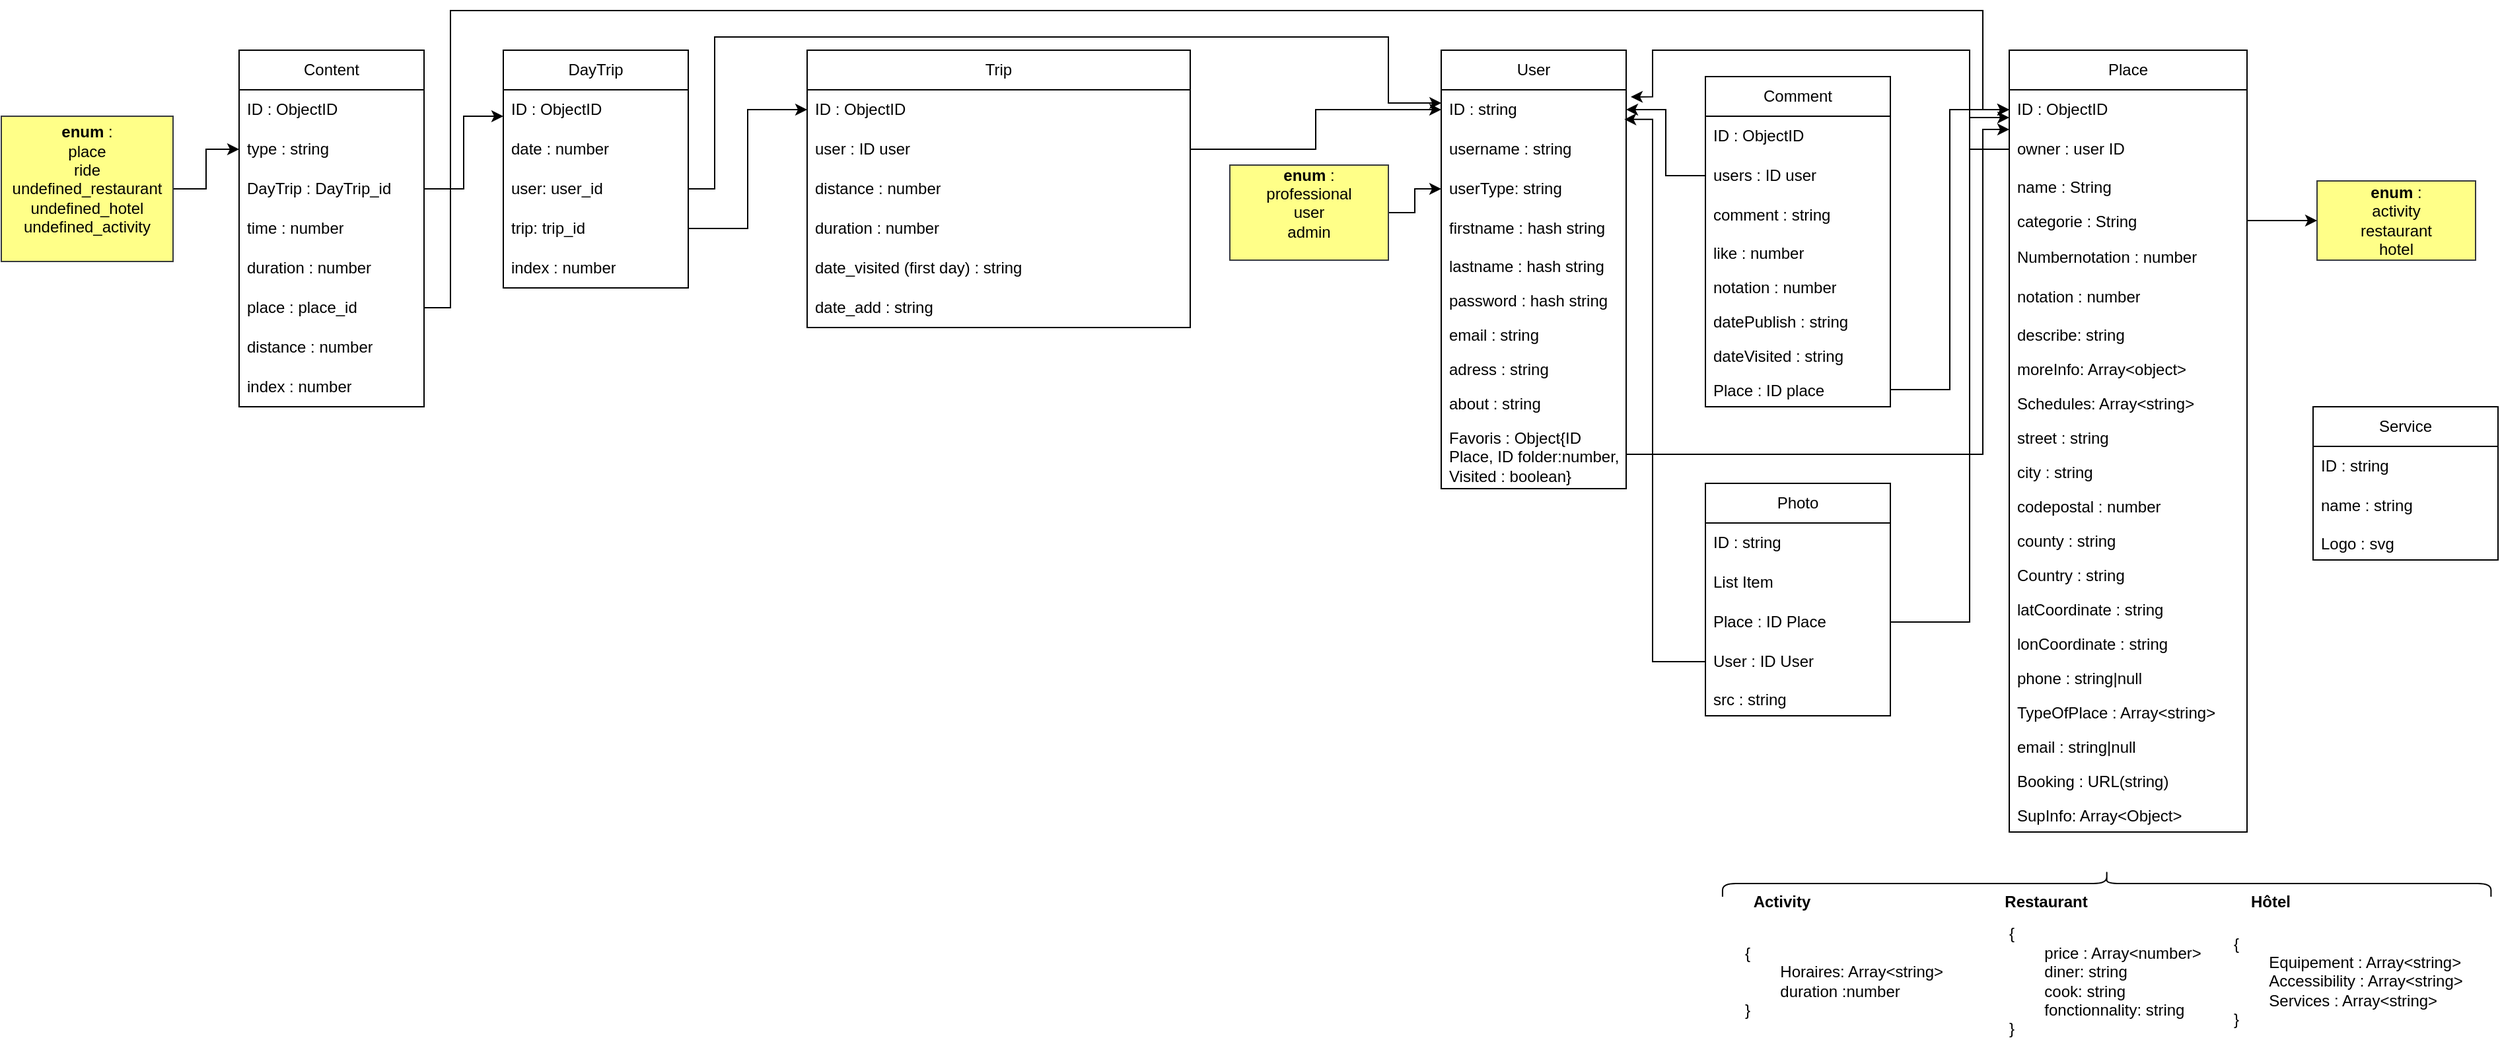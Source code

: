 <mxfile version="24.6.4" type="device">
  <diagram name="Page-1" id="azjqvyK8LLOSUk3nw5zU">
    <mxGraphModel dx="3703" dy="2363" grid="1" gridSize="10" guides="1" tooltips="1" connect="1" arrows="1" fold="1" page="1" pageScale="1" pageWidth="827" pageHeight="1169" math="0" shadow="0">
      <root>
        <mxCell id="0" />
        <mxCell id="1" parent="0" />
        <mxCell id="gLgQugJnE0icH2_p7Kl2-1" value="User" style="swimlane;fontStyle=0;childLayout=stackLayout;horizontal=1;startSize=30;horizontalStack=0;resizeParent=1;resizeParentMax=0;resizeLast=0;collapsible=1;marginBottom=0;whiteSpace=wrap;html=1;movable=1;resizable=1;rotatable=1;deletable=1;editable=1;locked=0;connectable=1;" parent="1" vertex="1">
          <mxGeometry x="10" y="10" width="140" height="332" as="geometry" />
        </mxCell>
        <mxCell id="gLgQugJnE0icH2_p7Kl2-2" value="ID : string" style="text;strokeColor=none;fillColor=none;align=left;verticalAlign=middle;spacingLeft=4;spacingRight=4;overflow=hidden;points=[[0,0.5],[1,0.5]];portConstraint=eastwest;rotatable=0;whiteSpace=wrap;html=1;" parent="gLgQugJnE0icH2_p7Kl2-1" vertex="1">
          <mxGeometry y="30" width="140" height="30" as="geometry" />
        </mxCell>
        <mxCell id="gLgQugJnE0icH2_p7Kl2-3" value="username : string" style="text;strokeColor=none;fillColor=none;align=left;verticalAlign=middle;spacingLeft=4;spacingRight=4;overflow=hidden;points=[[0,0.5],[1,0.5]];portConstraint=eastwest;rotatable=0;whiteSpace=wrap;html=1;" parent="gLgQugJnE0icH2_p7Kl2-1" vertex="1">
          <mxGeometry y="60" width="140" height="30" as="geometry" />
        </mxCell>
        <mxCell id="4FOrvcWQ67L508ASZ2I5-2" value="userType: string" style="text;strokeColor=none;fillColor=none;align=left;verticalAlign=middle;spacingLeft=4;spacingRight=4;overflow=hidden;points=[[0,0.5],[1,0.5]];portConstraint=eastwest;rotatable=0;whiteSpace=wrap;html=1;" parent="gLgQugJnE0icH2_p7Kl2-1" vertex="1">
          <mxGeometry y="90" width="140" height="30" as="geometry" />
        </mxCell>
        <mxCell id="gLgQugJnE0icH2_p7Kl2-4" value="firstname : hash string" style="text;strokeColor=none;fillColor=none;align=left;verticalAlign=middle;spacingLeft=4;spacingRight=4;overflow=hidden;points=[[0,0.5],[1,0.5]];portConstraint=eastwest;rotatable=0;whiteSpace=wrap;html=1;" parent="gLgQugJnE0icH2_p7Kl2-1" vertex="1">
          <mxGeometry y="120" width="140" height="30" as="geometry" />
        </mxCell>
        <mxCell id="gLgQugJnE0icH2_p7Kl2-10" value="lastname : hash string" style="text;strokeColor=none;fillColor=none;align=left;verticalAlign=top;spacingLeft=4;spacingRight=4;overflow=hidden;rotatable=0;points=[[0,0.5],[1,0.5]];portConstraint=eastwest;whiteSpace=wrap;html=1;" parent="gLgQugJnE0icH2_p7Kl2-1" vertex="1">
          <mxGeometry y="150" width="140" height="26" as="geometry" />
        </mxCell>
        <mxCell id="gLgQugJnE0icH2_p7Kl2-11" value="password : hash string" style="text;strokeColor=none;fillColor=none;align=left;verticalAlign=top;spacingLeft=4;spacingRight=4;overflow=hidden;rotatable=0;points=[[0,0.5],[1,0.5]];portConstraint=eastwest;whiteSpace=wrap;html=1;" parent="gLgQugJnE0icH2_p7Kl2-1" vertex="1">
          <mxGeometry y="176" width="140" height="26" as="geometry" />
        </mxCell>
        <mxCell id="gLgQugJnE0icH2_p7Kl2-12" value="email : string" style="text;strokeColor=none;fillColor=none;align=left;verticalAlign=top;spacingLeft=4;spacingRight=4;overflow=hidden;rotatable=0;points=[[0,0.5],[1,0.5]];portConstraint=eastwest;whiteSpace=wrap;html=1;" parent="gLgQugJnE0icH2_p7Kl2-1" vertex="1">
          <mxGeometry y="202" width="140" height="26" as="geometry" />
        </mxCell>
        <mxCell id="gLgQugJnE0icH2_p7Kl2-13" value="adress : string" style="text;strokeColor=none;fillColor=none;align=left;verticalAlign=top;spacingLeft=4;spacingRight=4;overflow=hidden;rotatable=0;points=[[0,0.5],[1,0.5]];portConstraint=eastwest;whiteSpace=wrap;html=1;" parent="gLgQugJnE0icH2_p7Kl2-1" vertex="1">
          <mxGeometry y="228" width="140" height="26" as="geometry" />
        </mxCell>
        <mxCell id="gLgQugJnE0icH2_p7Kl2-14" value="about : string" style="text;strokeColor=none;fillColor=none;align=left;verticalAlign=top;spacingLeft=4;spacingRight=4;overflow=hidden;rotatable=0;points=[[0,0.5],[1,0.5]];portConstraint=eastwest;whiteSpace=wrap;html=1;" parent="gLgQugJnE0icH2_p7Kl2-1" vertex="1">
          <mxGeometry y="254" width="140" height="26" as="geometry" />
        </mxCell>
        <mxCell id="gLgQugJnE0icH2_p7Kl2-80" value="Favoris : Object{ID Place, ID folder:number, Visited : boolean}" style="text;strokeColor=none;fillColor=none;align=left;verticalAlign=top;spacingLeft=4;spacingRight=4;overflow=hidden;rotatable=0;points=[[0,0.5],[1,0.5]];portConstraint=eastwest;whiteSpace=wrap;html=1;" parent="gLgQugJnE0icH2_p7Kl2-1" vertex="1">
          <mxGeometry y="280" width="140" height="52" as="geometry" />
        </mxCell>
        <mxCell id="gLgQugJnE0icH2_p7Kl2-30" style="edgeStyle=orthogonalEdgeStyle;rounded=0;orthogonalLoop=1;jettySize=auto;html=1;" parent="1" source="gLgQugJnE0icH2_p7Kl2-20" target="gLgQugJnE0icH2_p7Kl2-2" edge="1">
          <mxGeometry relative="1" as="geometry" />
        </mxCell>
        <mxCell id="gLgQugJnE0icH2_p7Kl2-32" value="Place" style="swimlane;fontStyle=0;childLayout=stackLayout;horizontal=1;startSize=30;horizontalStack=0;resizeParent=1;resizeParentMax=0;resizeLast=0;collapsible=1;marginBottom=0;whiteSpace=wrap;html=1;movable=1;resizable=1;rotatable=1;deletable=1;editable=1;locked=0;connectable=1;" parent="1" vertex="1">
          <mxGeometry x="440" y="10" width="180" height="592" as="geometry" />
        </mxCell>
        <mxCell id="gLgQugJnE0icH2_p7Kl2-33" value="ID : ObjectID" style="text;strokeColor=none;fillColor=none;align=left;verticalAlign=middle;spacingLeft=4;spacingRight=4;overflow=hidden;points=[[0,0.5],[1,0.5]];portConstraint=eastwest;rotatable=0;whiteSpace=wrap;html=1;" parent="gLgQugJnE0icH2_p7Kl2-32" vertex="1">
          <mxGeometry y="30" width="180" height="30" as="geometry" />
        </mxCell>
        <mxCell id="dwiPANAmoAHTWbCAyr36-1" value="owner : user ID" style="text;strokeColor=none;fillColor=none;align=left;verticalAlign=middle;spacingLeft=4;spacingRight=4;overflow=hidden;points=[[0,0.5],[1,0.5]];portConstraint=eastwest;rotatable=0;whiteSpace=wrap;html=1;" parent="gLgQugJnE0icH2_p7Kl2-32" vertex="1">
          <mxGeometry y="60" width="180" height="30" as="geometry" />
        </mxCell>
        <mxCell id="gLgQugJnE0icH2_p7Kl2-72" value="name : String" style="text;strokeColor=none;fillColor=none;align=left;verticalAlign=top;spacingLeft=4;spacingRight=4;overflow=hidden;rotatable=0;points=[[0,0.5],[1,0.5]];portConstraint=eastwest;whiteSpace=wrap;html=1;" parent="gLgQugJnE0icH2_p7Kl2-32" vertex="1">
          <mxGeometry y="90" width="180" height="26" as="geometry" />
        </mxCell>
        <mxCell id="gLgQugJnE0icH2_p7Kl2-61" value="categorie : String" style="text;strokeColor=none;fillColor=none;align=left;verticalAlign=top;spacingLeft=4;spacingRight=4;overflow=hidden;rotatable=0;points=[[0,0.5],[1,0.5]];portConstraint=eastwest;whiteSpace=wrap;html=1;" parent="gLgQugJnE0icH2_p7Kl2-32" vertex="1">
          <mxGeometry y="116" width="180" height="26" as="geometry" />
        </mxCell>
        <mxCell id="gLgQugJnE0icH2_p7Kl2-34" value="Numbernotation : number" style="text;strokeColor=none;fillColor=none;align=left;verticalAlign=middle;spacingLeft=4;spacingRight=4;overflow=hidden;points=[[0,0.5],[1,0.5]];portConstraint=eastwest;rotatable=0;whiteSpace=wrap;html=1;" parent="gLgQugJnE0icH2_p7Kl2-32" vertex="1">
          <mxGeometry y="142" width="180" height="30" as="geometry" />
        </mxCell>
        <mxCell id="gLgQugJnE0icH2_p7Kl2-35" value="notation : number" style="text;strokeColor=none;fillColor=none;align=left;verticalAlign=middle;spacingLeft=4;spacingRight=4;overflow=hidden;points=[[0,0.5],[1,0.5]];portConstraint=eastwest;rotatable=0;whiteSpace=wrap;html=1;" parent="gLgQugJnE0icH2_p7Kl2-32" vertex="1">
          <mxGeometry y="172" width="180" height="30" as="geometry" />
        </mxCell>
        <mxCell id="gLgQugJnE0icH2_p7Kl2-36" value="describe: string" style="text;strokeColor=none;fillColor=none;align=left;verticalAlign=top;spacingLeft=4;spacingRight=4;overflow=hidden;rotatable=0;points=[[0,0.5],[1,0.5]];portConstraint=eastwest;whiteSpace=wrap;html=1;" parent="gLgQugJnE0icH2_p7Kl2-32" vertex="1">
          <mxGeometry y="202" width="180" height="26" as="geometry" />
        </mxCell>
        <mxCell id="gLgQugJnE0icH2_p7Kl2-60" value="moreInfo: Array&amp;lt;object&amp;gt;" style="text;strokeColor=none;fillColor=none;align=left;verticalAlign=top;spacingLeft=4;spacingRight=4;overflow=hidden;rotatable=0;points=[[0,0.5],[1,0.5]];portConstraint=eastwest;whiteSpace=wrap;html=1;" parent="gLgQugJnE0icH2_p7Kl2-32" vertex="1">
          <mxGeometry y="228" width="180" height="26" as="geometry" />
        </mxCell>
        <mxCell id="gLgQugJnE0icH2_p7Kl2-37" value="Schedules: Array&amp;lt;string&amp;gt;" style="text;strokeColor=none;fillColor=none;align=left;verticalAlign=top;spacingLeft=4;spacingRight=4;overflow=hidden;rotatable=0;points=[[0,0.5],[1,0.5]];portConstraint=eastwest;whiteSpace=wrap;html=1;" parent="gLgQugJnE0icH2_p7Kl2-32" vertex="1">
          <mxGeometry y="254" width="180" height="26" as="geometry" />
        </mxCell>
        <mxCell id="gLgQugJnE0icH2_p7Kl2-57" value="street : string" style="text;strokeColor=none;fillColor=none;align=left;verticalAlign=top;spacingLeft=4;spacingRight=4;overflow=hidden;rotatable=0;points=[[0,0.5],[1,0.5]];portConstraint=eastwest;whiteSpace=wrap;html=1;" parent="gLgQugJnE0icH2_p7Kl2-32" vertex="1">
          <mxGeometry y="280" width="180" height="26" as="geometry" />
        </mxCell>
        <mxCell id="gLgQugJnE0icH2_p7Kl2-58" value="city : string" style="text;strokeColor=none;fillColor=none;align=left;verticalAlign=top;spacingLeft=4;spacingRight=4;overflow=hidden;rotatable=0;points=[[0,0.5],[1,0.5]];portConstraint=eastwest;whiteSpace=wrap;html=1;" parent="gLgQugJnE0icH2_p7Kl2-32" vertex="1">
          <mxGeometry y="306" width="180" height="26" as="geometry" />
        </mxCell>
        <mxCell id="gLgQugJnE0icH2_p7Kl2-59" value="codepostal : number" style="text;strokeColor=none;fillColor=none;align=left;verticalAlign=top;spacingLeft=4;spacingRight=4;overflow=hidden;rotatable=0;points=[[0,0.5],[1,0.5]];portConstraint=eastwest;whiteSpace=wrap;html=1;" parent="gLgQugJnE0icH2_p7Kl2-32" vertex="1">
          <mxGeometry y="332" width="180" height="26" as="geometry" />
        </mxCell>
        <mxCell id="gLgQugJnE0icH2_p7Kl2-62" value="county : string" style="text;strokeColor=none;fillColor=none;align=left;verticalAlign=top;spacingLeft=4;spacingRight=4;overflow=hidden;rotatable=0;points=[[0,0.5],[1,0.5]];portConstraint=eastwest;whiteSpace=wrap;html=1;" parent="gLgQugJnE0icH2_p7Kl2-32" vertex="1">
          <mxGeometry y="358" width="180" height="26" as="geometry" />
        </mxCell>
        <mxCell id="gLgQugJnE0icH2_p7Kl2-63" value="Country : string" style="text;strokeColor=none;fillColor=none;align=left;verticalAlign=top;spacingLeft=4;spacingRight=4;overflow=hidden;rotatable=0;points=[[0,0.5],[1,0.5]];portConstraint=eastwest;whiteSpace=wrap;html=1;" parent="gLgQugJnE0icH2_p7Kl2-32" vertex="1">
          <mxGeometry y="384" width="180" height="26" as="geometry" />
        </mxCell>
        <mxCell id="gLgQugJnE0icH2_p7Kl2-64" value="latCoordinate : string" style="text;strokeColor=none;fillColor=none;align=left;verticalAlign=top;spacingLeft=4;spacingRight=4;overflow=hidden;rotatable=0;points=[[0,0.5],[1,0.5]];portConstraint=eastwest;whiteSpace=wrap;html=1;" parent="gLgQugJnE0icH2_p7Kl2-32" vertex="1">
          <mxGeometry y="410" width="180" height="26" as="geometry" />
        </mxCell>
        <mxCell id="gLgQugJnE0icH2_p7Kl2-65" value="lonCoordinate : string" style="text;strokeColor=none;fillColor=none;align=left;verticalAlign=top;spacingLeft=4;spacingRight=4;overflow=hidden;rotatable=0;points=[[0,0.5],[1,0.5]];portConstraint=eastwest;whiteSpace=wrap;html=1;" parent="gLgQugJnE0icH2_p7Kl2-32" vertex="1">
          <mxGeometry y="436" width="180" height="26" as="geometry" />
        </mxCell>
        <mxCell id="gLgQugJnE0icH2_p7Kl2-73" value="phone : string|null" style="text;strokeColor=none;fillColor=none;align=left;verticalAlign=top;spacingLeft=4;spacingRight=4;overflow=hidden;rotatable=0;points=[[0,0.5],[1,0.5]];portConstraint=eastwest;whiteSpace=wrap;html=1;" parent="gLgQugJnE0icH2_p7Kl2-32" vertex="1">
          <mxGeometry y="462" width="180" height="26" as="geometry" />
        </mxCell>
        <mxCell id="gLgQugJnE0icH2_p7Kl2-85" value="TypeOfPlace : Array&amp;lt;string&amp;gt;" style="text;strokeColor=none;fillColor=none;align=left;verticalAlign=top;spacingLeft=4;spacingRight=4;overflow=hidden;rotatable=0;points=[[0,0.5],[1,0.5]];portConstraint=eastwest;whiteSpace=wrap;html=1;" parent="gLgQugJnE0icH2_p7Kl2-32" vertex="1">
          <mxGeometry y="488" width="180" height="26" as="geometry" />
        </mxCell>
        <mxCell id="gLgQugJnE0icH2_p7Kl2-75" value="email : string|null" style="text;strokeColor=none;fillColor=none;align=left;verticalAlign=top;spacingLeft=4;spacingRight=4;overflow=hidden;rotatable=0;points=[[0,0.5],[1,0.5]];portConstraint=eastwest;whiteSpace=wrap;html=1;" parent="gLgQugJnE0icH2_p7Kl2-32" vertex="1">
          <mxGeometry y="514" width="180" height="26" as="geometry" />
        </mxCell>
        <mxCell id="gLgQugJnE0icH2_p7Kl2-87" value="Booking : URL(string)" style="text;strokeColor=none;fillColor=none;align=left;verticalAlign=top;spacingLeft=4;spacingRight=4;overflow=hidden;rotatable=0;points=[[0,0.5],[1,0.5]];portConstraint=eastwest;whiteSpace=wrap;html=1;" parent="gLgQugJnE0icH2_p7Kl2-32" vertex="1">
          <mxGeometry y="540" width="180" height="26" as="geometry" />
        </mxCell>
        <mxCell id="gLgQugJnE0icH2_p7Kl2-88" value="SupInfo: Array&amp;lt;Object&amp;gt;" style="text;strokeColor=none;fillColor=none;align=left;verticalAlign=top;spacingLeft=4;spacingRight=4;overflow=hidden;rotatable=0;points=[[0,0.5],[1,0.5]];portConstraint=eastwest;whiteSpace=wrap;html=1;" parent="gLgQugJnE0icH2_p7Kl2-32" vertex="1">
          <mxGeometry y="566" width="180" height="26" as="geometry" />
        </mxCell>
        <mxCell id="gLgQugJnE0icH2_p7Kl2-42" value="Photo" style="swimlane;fontStyle=0;childLayout=stackLayout;horizontal=1;startSize=30;horizontalStack=0;resizeParent=1;resizeParentMax=0;resizeLast=0;collapsible=1;marginBottom=0;whiteSpace=wrap;html=1;movable=1;resizable=1;rotatable=1;deletable=1;editable=1;locked=0;connectable=1;" parent="1" vertex="1">
          <mxGeometry x="210" y="338" width="140" height="176" as="geometry" />
        </mxCell>
        <mxCell id="gLgQugJnE0icH2_p7Kl2-43" value="ID : string" style="text;strokeColor=none;fillColor=none;align=left;verticalAlign=middle;spacingLeft=4;spacingRight=4;overflow=hidden;points=[[0,0.5],[1,0.5]];portConstraint=eastwest;rotatable=0;whiteSpace=wrap;html=1;" parent="gLgQugJnE0icH2_p7Kl2-42" vertex="1">
          <mxGeometry y="30" width="140" height="30" as="geometry" />
        </mxCell>
        <mxCell id="2NUHbjCnlBnLdzkoU7pd-1" value="List Item" style="text;strokeColor=none;fillColor=none;align=left;verticalAlign=middle;spacingLeft=4;spacingRight=4;overflow=hidden;points=[[0,0.5],[1,0.5]];portConstraint=eastwest;rotatable=0;whiteSpace=wrap;html=1;" parent="gLgQugJnE0icH2_p7Kl2-42" vertex="1">
          <mxGeometry y="60" width="140" height="30" as="geometry" />
        </mxCell>
        <mxCell id="gLgQugJnE0icH2_p7Kl2-44" value="Place : ID Place" style="text;strokeColor=none;fillColor=none;align=left;verticalAlign=middle;spacingLeft=4;spacingRight=4;overflow=hidden;points=[[0,0.5],[1,0.5]];portConstraint=eastwest;rotatable=0;whiteSpace=wrap;html=1;" parent="gLgQugJnE0icH2_p7Kl2-42" vertex="1">
          <mxGeometry y="90" width="140" height="30" as="geometry" />
        </mxCell>
        <mxCell id="gLgQugJnE0icH2_p7Kl2-45" value="User : ID User" style="text;strokeColor=none;fillColor=none;align=left;verticalAlign=middle;spacingLeft=4;spacingRight=4;overflow=hidden;points=[[0,0.5],[1,0.5]];portConstraint=eastwest;rotatable=0;whiteSpace=wrap;html=1;" parent="gLgQugJnE0icH2_p7Kl2-42" vertex="1">
          <mxGeometry y="120" width="140" height="30" as="geometry" />
        </mxCell>
        <mxCell id="gLgQugJnE0icH2_p7Kl2-46" value="src : string" style="text;strokeColor=none;fillColor=none;align=left;verticalAlign=top;spacingLeft=4;spacingRight=4;overflow=hidden;rotatable=0;points=[[0,0.5],[1,0.5]];portConstraint=eastwest;whiteSpace=wrap;html=1;" parent="gLgQugJnE0icH2_p7Kl2-42" vertex="1">
          <mxGeometry y="150" width="140" height="26" as="geometry" />
        </mxCell>
        <mxCell id="gLgQugJnE0icH2_p7Kl2-89" value="Service" style="swimlane;fontStyle=0;childLayout=stackLayout;horizontal=1;startSize=30;horizontalStack=0;resizeParent=1;resizeParentMax=0;resizeLast=0;collapsible=1;marginBottom=0;whiteSpace=wrap;html=1;movable=1;resizable=1;rotatable=1;deletable=1;editable=1;locked=0;connectable=1;" parent="1" vertex="1">
          <mxGeometry x="670" y="280" width="140" height="116" as="geometry" />
        </mxCell>
        <mxCell id="gLgQugJnE0icH2_p7Kl2-90" value="ID : string" style="text;strokeColor=none;fillColor=none;align=left;verticalAlign=middle;spacingLeft=4;spacingRight=4;overflow=hidden;points=[[0,0.5],[1,0.5]];portConstraint=eastwest;rotatable=0;whiteSpace=wrap;html=1;" parent="gLgQugJnE0icH2_p7Kl2-89" vertex="1">
          <mxGeometry y="30" width="140" height="30" as="geometry" />
        </mxCell>
        <mxCell id="gLgQugJnE0icH2_p7Kl2-91" value="name : string" style="text;strokeColor=none;fillColor=none;align=left;verticalAlign=middle;spacingLeft=4;spacingRight=4;overflow=hidden;points=[[0,0.5],[1,0.5]];portConstraint=eastwest;rotatable=0;whiteSpace=wrap;html=1;" parent="gLgQugJnE0icH2_p7Kl2-89" vertex="1">
          <mxGeometry y="60" width="140" height="30" as="geometry" />
        </mxCell>
        <mxCell id="gLgQugJnE0icH2_p7Kl2-92" value="Logo : svg" style="text;strokeColor=none;fillColor=none;align=left;verticalAlign=top;spacingLeft=4;spacingRight=4;overflow=hidden;rotatable=0;points=[[0,0.5],[1,0.5]];portConstraint=eastwest;whiteSpace=wrap;html=1;" parent="gLgQugJnE0icH2_p7Kl2-89" vertex="1">
          <mxGeometry y="90" width="140" height="26" as="geometry" />
        </mxCell>
        <mxCell id="_z6DNUqXvnj6gCAz3mE7-1" value="Trip" style="swimlane;fontStyle=0;childLayout=stackLayout;horizontal=1;startSize=30;horizontalStack=0;resizeParent=1;resizeParentMax=0;resizeLast=0;collapsible=1;marginBottom=0;whiteSpace=wrap;html=1;movable=1;resizable=1;rotatable=1;deletable=1;editable=1;locked=0;connectable=1;" parent="1" vertex="1">
          <mxGeometry x="-470" y="10" width="290" height="210" as="geometry" />
        </mxCell>
        <mxCell id="_z6DNUqXvnj6gCAz3mE7-2" value="ID : ObjectID" style="text;strokeColor=none;fillColor=none;align=left;verticalAlign=middle;spacingLeft=4;spacingRight=4;overflow=hidden;points=[[0,0.5],[1,0.5]];portConstraint=eastwest;rotatable=0;whiteSpace=wrap;html=1;" parent="_z6DNUqXvnj6gCAz3mE7-1" vertex="1">
          <mxGeometry y="30" width="290" height="30" as="geometry" />
        </mxCell>
        <mxCell id="_z6DNUqXvnj6gCAz3mE7-3" value="user : ID user" style="text;strokeColor=none;fillColor=none;align=left;verticalAlign=middle;spacingLeft=4;spacingRight=4;overflow=hidden;points=[[0,0.5],[1,0.5]];portConstraint=eastwest;rotatable=0;whiteSpace=wrap;html=1;" parent="_z6DNUqXvnj6gCAz3mE7-1" vertex="1">
          <mxGeometry y="60" width="290" height="30" as="geometry" />
        </mxCell>
        <mxCell id="_z6DNUqXvnj6gCAz3mE7-4" value="distance : number" style="text;strokeColor=none;fillColor=none;align=left;verticalAlign=middle;spacingLeft=4;spacingRight=4;overflow=hidden;points=[[0,0.5],[1,0.5]];portConstraint=eastwest;rotatable=0;whiteSpace=wrap;html=1;" parent="_z6DNUqXvnj6gCAz3mE7-1" vertex="1">
          <mxGeometry y="90" width="290" height="30" as="geometry" />
        </mxCell>
        <mxCell id="d-V_azp6iLNb5Pd6ZN76-1" value="duration : number" style="text;strokeColor=none;fillColor=none;align=left;verticalAlign=middle;spacingLeft=4;spacingRight=4;overflow=hidden;points=[[0,0.5],[1,0.5]];portConstraint=eastwest;rotatable=0;whiteSpace=wrap;html=1;" parent="_z6DNUqXvnj6gCAz3mE7-1" vertex="1">
          <mxGeometry y="120" width="290" height="30" as="geometry" />
        </mxCell>
        <mxCell id="_z6DNUqXvnj6gCAz3mE7-21" value="date_visited (first day) : string" style="text;strokeColor=none;fillColor=none;align=left;verticalAlign=middle;spacingLeft=4;spacingRight=4;overflow=hidden;points=[[0,0.5],[1,0.5]];portConstraint=eastwest;rotatable=0;whiteSpace=wrap;html=1;" parent="_z6DNUqXvnj6gCAz3mE7-1" vertex="1">
          <mxGeometry y="150" width="290" height="30" as="geometry" />
        </mxCell>
        <mxCell id="_z6DNUqXvnj6gCAz3mE7-20" value="date_add : string" style="text;strokeColor=none;fillColor=none;align=left;verticalAlign=middle;spacingLeft=4;spacingRight=4;overflow=hidden;points=[[0,0.5],[1,0.5]];portConstraint=eastwest;rotatable=0;whiteSpace=wrap;html=1;" parent="_z6DNUqXvnj6gCAz3mE7-1" vertex="1">
          <mxGeometry y="180" width="290" height="30" as="geometry" />
        </mxCell>
        <mxCell id="_z6DNUqXvnj6gCAz3mE7-10" value="DayTrip" style="swimlane;fontStyle=0;childLayout=stackLayout;horizontal=1;startSize=30;horizontalStack=0;resizeParent=1;resizeParentMax=0;resizeLast=0;collapsible=1;marginBottom=0;whiteSpace=wrap;html=1;movable=1;resizable=1;rotatable=1;deletable=1;editable=1;locked=0;connectable=1;" parent="1" vertex="1">
          <mxGeometry x="-700" y="10" width="140" height="180" as="geometry" />
        </mxCell>
        <mxCell id="_z6DNUqXvnj6gCAz3mE7-11" value="ID : ObjectID" style="text;strokeColor=none;fillColor=none;align=left;verticalAlign=middle;spacingLeft=4;spacingRight=4;overflow=hidden;points=[[0,0.5],[1,0.5]];portConstraint=eastwest;rotatable=0;whiteSpace=wrap;html=1;" parent="_z6DNUqXvnj6gCAz3mE7-10" vertex="1">
          <mxGeometry y="30" width="140" height="30" as="geometry" />
        </mxCell>
        <mxCell id="dwiPANAmoAHTWbCAyr36-14" value="date : number" style="text;strokeColor=none;fillColor=none;align=left;verticalAlign=middle;spacingLeft=4;spacingRight=4;overflow=hidden;points=[[0,0.5],[1,0.5]];portConstraint=eastwest;rotatable=0;whiteSpace=wrap;html=1;" parent="_z6DNUqXvnj6gCAz3mE7-10" vertex="1">
          <mxGeometry y="60" width="140" height="30" as="geometry" />
        </mxCell>
        <mxCell id="_z6DNUqXvnj6gCAz3mE7-12" value="user: user_id" style="text;strokeColor=none;fillColor=none;align=left;verticalAlign=middle;spacingLeft=4;spacingRight=4;overflow=hidden;points=[[0,0.5],[1,0.5]];portConstraint=eastwest;rotatable=0;whiteSpace=wrap;html=1;" parent="_z6DNUqXvnj6gCAz3mE7-10" vertex="1">
          <mxGeometry y="90" width="140" height="30" as="geometry" />
        </mxCell>
        <mxCell id="dwiPANAmoAHTWbCAyr36-9" value="trip: trip_id" style="text;strokeColor=none;fillColor=none;align=left;verticalAlign=middle;spacingLeft=4;spacingRight=4;overflow=hidden;points=[[0,0.5],[1,0.5]];portConstraint=eastwest;rotatable=0;whiteSpace=wrap;html=1;" parent="_z6DNUqXvnj6gCAz3mE7-10" vertex="1">
          <mxGeometry y="120" width="140" height="30" as="geometry" />
        </mxCell>
        <mxCell id="dwiPANAmoAHTWbCAyr36-7" value="index : number" style="text;strokeColor=none;fillColor=none;align=left;verticalAlign=middle;spacingLeft=4;spacingRight=4;overflow=hidden;points=[[0,0.5],[1,0.5]];portConstraint=eastwest;rotatable=0;whiteSpace=wrap;html=1;" parent="_z6DNUqXvnj6gCAz3mE7-10" vertex="1">
          <mxGeometry y="150" width="140" height="30" as="geometry" />
        </mxCell>
        <mxCell id="eKAhwOoOdaK4VgPTAxOq-3" value="&lt;b&gt;Restaurant&lt;/b&gt;" style="text;html=1;align=center;verticalAlign=middle;whiteSpace=wrap;rounded=0;" parent="1" vertex="1">
          <mxGeometry x="433" y="640" width="70" height="30" as="geometry" />
        </mxCell>
        <mxCell id="eKAhwOoOdaK4VgPTAxOq-4" value="{&lt;div&gt;&lt;span style=&quot;white-space: pre;&quot;&gt;&#x9;&lt;/span&gt;price : Array&amp;lt;number&amp;gt;&lt;br&gt;&lt;div&gt;&lt;span style=&quot;white-space: pre;&quot;&gt;&#x9;&lt;/span&gt;diner: string&lt;br&gt;&lt;/div&gt;&lt;div&gt;&lt;span style=&quot;white-space: pre;&quot;&gt;&#x9;&lt;/span&gt;cook: string&lt;br&gt;&lt;/div&gt;&lt;div&gt;&lt;span style=&quot;white-space: pre;&quot;&gt;&#x9;&lt;/span&gt;fonctionnality: string&lt;span style=&quot;background-color: initial;&quot;&gt;&amp;nbsp;&lt;/span&gt;&lt;/div&gt;&lt;div&gt;}&lt;/div&gt;&lt;/div&gt;" style="text;html=1;align=left;verticalAlign=middle;whiteSpace=wrap;rounded=0;" parent="1" vertex="1">
          <mxGeometry x="438" y="670" width="155" height="90" as="geometry" />
        </mxCell>
        <mxCell id="eKAhwOoOdaK4VgPTAxOq-5" value="&lt;b&gt;Hôtel&lt;/b&gt;" style="text;html=1;align=center;verticalAlign=middle;whiteSpace=wrap;rounded=0;" parent="1" vertex="1">
          <mxGeometry x="603" y="640" width="70" height="30" as="geometry" />
        </mxCell>
        <mxCell id="eKAhwOoOdaK4VgPTAxOq-6" value="{&lt;div&gt;&lt;span style=&quot;white-space: pre;&quot;&gt;&#x9;&lt;/span&gt;Equipement : Array&amp;lt;string&amp;gt;&lt;br&gt;&lt;div&gt;&lt;span style=&quot;white-space: pre;&quot;&gt;&#x9;&lt;/span&gt;Accessibility : Array&amp;lt;string&amp;gt;&lt;br&gt;&lt;/div&gt;&lt;div&gt;&lt;span style=&quot;white-space: pre;&quot;&gt;&#x9;&lt;/span&gt;Services : Array&amp;lt;string&amp;gt;&lt;/div&gt;&lt;div&gt;}&lt;/div&gt;&lt;/div&gt;" style="text;html=1;align=left;verticalAlign=middle;whiteSpace=wrap;rounded=0;" parent="1" vertex="1">
          <mxGeometry x="608" y="670" width="185" height="90" as="geometry" />
        </mxCell>
        <mxCell id="eKAhwOoOdaK4VgPTAxOq-7" value="&lt;b&gt;Activity&lt;/b&gt;" style="text;html=1;align=center;verticalAlign=middle;whiteSpace=wrap;rounded=0;" parent="1" vertex="1">
          <mxGeometry x="233" y="640" width="70" height="30" as="geometry" />
        </mxCell>
        <mxCell id="eKAhwOoOdaK4VgPTAxOq-8" value="{&lt;div&gt;&lt;span style=&quot;white-space: pre;&quot;&gt;&#x9;&lt;/span&gt;Horaires: Array&amp;lt;string&amp;gt;&lt;br&gt;&lt;div&gt;&lt;span style=&quot;white-space: pre;&quot;&gt;&#x9;&lt;/span&gt;duration&amp;nbsp;:number&lt;/div&gt;&lt;div&gt;}&lt;/div&gt;&lt;/div&gt;" style="text;html=1;align=left;verticalAlign=middle;whiteSpace=wrap;rounded=0;" parent="1" vertex="1">
          <mxGeometry x="238" y="670" width="185" height="90" as="geometry" />
        </mxCell>
        <mxCell id="eKAhwOoOdaK4VgPTAxOq-9" value="" style="shape=curlyBracket;whiteSpace=wrap;html=1;rounded=1;flipH=1;labelPosition=right;verticalLabelPosition=middle;align=left;verticalAlign=middle;rotation=-90;" parent="1" vertex="1">
          <mxGeometry x="503.83" y="350.11" width="20" height="581.73" as="geometry" />
        </mxCell>
        <mxCell id="gLgQugJnE0icH2_p7Kl2-18" value="Comment" style="swimlane;fontStyle=0;childLayout=stackLayout;horizontal=1;startSize=30;horizontalStack=0;resizeParent=1;resizeParentMax=0;resizeLast=0;collapsible=1;marginBottom=0;whiteSpace=wrap;html=1;movable=1;resizable=1;rotatable=1;deletable=1;editable=1;locked=0;connectable=1;" parent="1" vertex="1">
          <mxGeometry x="210" y="30" width="140" height="250" as="geometry" />
        </mxCell>
        <mxCell id="gLgQugJnE0icH2_p7Kl2-19" value="ID : ObjectID" style="text;strokeColor=none;fillColor=none;align=left;verticalAlign=middle;spacingLeft=4;spacingRight=4;overflow=hidden;points=[[0,0.5],[1,0.5]];portConstraint=eastwest;rotatable=0;whiteSpace=wrap;html=1;" parent="gLgQugJnE0icH2_p7Kl2-18" vertex="1">
          <mxGeometry y="30" width="140" height="30" as="geometry" />
        </mxCell>
        <mxCell id="gLgQugJnE0icH2_p7Kl2-20" value="users : ID user" style="text;strokeColor=none;fillColor=none;align=left;verticalAlign=middle;spacingLeft=4;spacingRight=4;overflow=hidden;points=[[0,0.5],[1,0.5]];portConstraint=eastwest;rotatable=0;whiteSpace=wrap;html=1;" parent="gLgQugJnE0icH2_p7Kl2-18" vertex="1">
          <mxGeometry y="60" width="140" height="30" as="geometry" />
        </mxCell>
        <mxCell id="gLgQugJnE0icH2_p7Kl2-21" value="comment : string" style="text;strokeColor=none;fillColor=none;align=left;verticalAlign=middle;spacingLeft=4;spacingRight=4;overflow=hidden;points=[[0,0.5],[1,0.5]];portConstraint=eastwest;rotatable=0;whiteSpace=wrap;html=1;" parent="gLgQugJnE0icH2_p7Kl2-18" vertex="1">
          <mxGeometry y="90" width="140" height="30" as="geometry" />
        </mxCell>
        <mxCell id="gLgQugJnE0icH2_p7Kl2-22" value="like : number" style="text;strokeColor=none;fillColor=none;align=left;verticalAlign=top;spacingLeft=4;spacingRight=4;overflow=hidden;rotatable=0;points=[[0,0.5],[1,0.5]];portConstraint=eastwest;whiteSpace=wrap;html=1;" parent="gLgQugJnE0icH2_p7Kl2-18" vertex="1">
          <mxGeometry y="120" width="140" height="26" as="geometry" />
        </mxCell>
        <mxCell id="gLgQugJnE0icH2_p7Kl2-23" value="notation : number" style="text;strokeColor=none;fillColor=none;align=left;verticalAlign=top;spacingLeft=4;spacingRight=4;overflow=hidden;rotatable=0;points=[[0,0.5],[1,0.5]];portConstraint=eastwest;whiteSpace=wrap;html=1;" parent="gLgQugJnE0icH2_p7Kl2-18" vertex="1">
          <mxGeometry y="146" width="140" height="26" as="geometry" />
        </mxCell>
        <mxCell id="gLgQugJnE0icH2_p7Kl2-24" value="datePublish : string" style="text;strokeColor=none;fillColor=none;align=left;verticalAlign=top;spacingLeft=4;spacingRight=4;overflow=hidden;rotatable=0;points=[[0,0.5],[1,0.5]];portConstraint=eastwest;whiteSpace=wrap;html=1;" parent="gLgQugJnE0icH2_p7Kl2-18" vertex="1">
          <mxGeometry y="172" width="140" height="26" as="geometry" />
        </mxCell>
        <mxCell id="gLgQugJnE0icH2_p7Kl2-25" value="dateVisited : string" style="text;strokeColor=none;fillColor=none;align=left;verticalAlign=top;spacingLeft=4;spacingRight=4;overflow=hidden;rotatable=0;points=[[0,0.5],[1,0.5]];portConstraint=eastwest;whiteSpace=wrap;html=1;" parent="gLgQugJnE0icH2_p7Kl2-18" vertex="1">
          <mxGeometry y="198" width="140" height="26" as="geometry" />
        </mxCell>
        <mxCell id="gLgQugJnE0icH2_p7Kl2-26" value="Place : ID place" style="text;strokeColor=none;fillColor=none;align=left;verticalAlign=top;spacingLeft=4;spacingRight=4;overflow=hidden;rotatable=0;points=[[0,0.5],[1,0.5]];portConstraint=eastwest;whiteSpace=wrap;html=1;" parent="gLgQugJnE0icH2_p7Kl2-18" vertex="1">
          <mxGeometry y="224" width="140" height="26" as="geometry" />
        </mxCell>
        <mxCell id="4FOrvcWQ67L508ASZ2I5-4" style="edgeStyle=orthogonalEdgeStyle;rounded=0;orthogonalLoop=1;jettySize=auto;html=1;entryX=0;entryY=0.5;entryDx=0;entryDy=0;" parent="1" source="gLgQugJnE0icH2_p7Kl2-26" target="gLgQugJnE0icH2_p7Kl2-33" edge="1">
          <mxGeometry relative="1" as="geometry" />
        </mxCell>
        <mxCell id="4FOrvcWQ67L508ASZ2I5-5" style="edgeStyle=orthogonalEdgeStyle;rounded=0;orthogonalLoop=1;jettySize=auto;html=1;entryX=0.99;entryY=0.747;entryDx=0;entryDy=0;entryPerimeter=0;" parent="1" source="gLgQugJnE0icH2_p7Kl2-45" target="gLgQugJnE0icH2_p7Kl2-2" edge="1">
          <mxGeometry relative="1" as="geometry">
            <Array as="points">
              <mxPoint x="170" y="473" />
              <mxPoint x="170" y="62" />
            </Array>
          </mxGeometry>
        </mxCell>
        <mxCell id="4FOrvcWQ67L508ASZ2I5-6" style="edgeStyle=orthogonalEdgeStyle;rounded=0;orthogonalLoop=1;jettySize=auto;html=1;" parent="1" source="gLgQugJnE0icH2_p7Kl2-44" target="gLgQugJnE0icH2_p7Kl2-33" edge="1">
          <mxGeometry relative="1" as="geometry">
            <Array as="points">
              <mxPoint x="410" y="443" />
              <mxPoint x="410" y="61" />
            </Array>
          </mxGeometry>
        </mxCell>
        <mxCell id="4FOrvcWQ67L508ASZ2I5-7" style="edgeStyle=orthogonalEdgeStyle;rounded=0;orthogonalLoop=1;jettySize=auto;html=1;" parent="1" source="gLgQugJnE0icH2_p7Kl2-80" target="gLgQugJnE0icH2_p7Kl2-33" edge="1">
          <mxGeometry relative="1" as="geometry">
            <Array as="points">
              <mxPoint x="420" y="316" />
              <mxPoint x="420" y="70" />
            </Array>
          </mxGeometry>
        </mxCell>
        <mxCell id="4FOrvcWQ67L508ASZ2I5-8" style="edgeStyle=orthogonalEdgeStyle;rounded=0;orthogonalLoop=1;jettySize=auto;html=1;entryX=0;entryY=0.5;entryDx=0;entryDy=0;" parent="1" source="_z6DNUqXvnj6gCAz3mE7-3" target="gLgQugJnE0icH2_p7Kl2-2" edge="1">
          <mxGeometry relative="1" as="geometry" />
        </mxCell>
        <mxCell id="dwiPANAmoAHTWbCAyr36-2" style="edgeStyle=orthogonalEdgeStyle;rounded=0;orthogonalLoop=1;jettySize=auto;html=1;entryX=1.025;entryY=0.178;entryDx=0;entryDy=0;entryPerimeter=0;" parent="1" source="dwiPANAmoAHTWbCAyr36-1" target="gLgQugJnE0icH2_p7Kl2-2" edge="1">
          <mxGeometry relative="1" as="geometry">
            <Array as="points">
              <mxPoint x="410" y="85" />
              <mxPoint x="410" y="10" />
              <mxPoint x="170" y="10" />
              <mxPoint x="170" y="45" />
            </Array>
          </mxGeometry>
        </mxCell>
        <mxCell id="dwiPANAmoAHTWbCAyr36-3" value="&lt;b&gt;enum &lt;/b&gt;:&lt;div&gt;activity&lt;/div&gt;&lt;div&gt;restaurant&lt;/div&gt;&lt;div&gt;hotel&lt;/div&gt;" style="rounded=0;whiteSpace=wrap;html=1;fillColor=#ffff88;strokeColor=#36393d;fontColor=#000000;" parent="1" vertex="1">
          <mxGeometry x="673" y="109" width="120" height="60" as="geometry" />
        </mxCell>
        <mxCell id="dwiPANAmoAHTWbCAyr36-4" style="edgeStyle=orthogonalEdgeStyle;rounded=0;orthogonalLoop=1;jettySize=auto;html=1;" parent="1" source="gLgQugJnE0icH2_p7Kl2-61" target="dwiPANAmoAHTWbCAyr36-3" edge="1">
          <mxGeometry relative="1" as="geometry" />
        </mxCell>
        <mxCell id="dwiPANAmoAHTWbCAyr36-6" style="edgeStyle=orthogonalEdgeStyle;rounded=0;orthogonalLoop=1;jettySize=auto;html=1;" parent="1" source="dwiPANAmoAHTWbCAyr36-5" target="4FOrvcWQ67L508ASZ2I5-2" edge="1">
          <mxGeometry relative="1" as="geometry" />
        </mxCell>
        <mxCell id="dwiPANAmoAHTWbCAyr36-5" value="&lt;b&gt;enum &lt;/b&gt;:&lt;div&gt;professional&lt;/div&gt;&lt;div&gt;user&lt;/div&gt;&lt;div&gt;admin&lt;br&gt;&lt;div&gt;&lt;br&gt;&lt;/div&gt;&lt;/div&gt;" style="rounded=0;whiteSpace=wrap;html=1;fillColor=#ffff88;strokeColor=#36393d;fontColor=#000000;" parent="1" vertex="1">
          <mxGeometry x="-150" y="97" width="120" height="72" as="geometry" />
        </mxCell>
        <mxCell id="dwiPANAmoAHTWbCAyr36-10" value="Content" style="swimlane;fontStyle=0;childLayout=stackLayout;horizontal=1;startSize=30;horizontalStack=0;resizeParent=1;resizeParentMax=0;resizeLast=0;collapsible=1;marginBottom=0;whiteSpace=wrap;html=1;" parent="1" vertex="1">
          <mxGeometry x="-900" y="10" width="140" height="270" as="geometry" />
        </mxCell>
        <mxCell id="dwiPANAmoAHTWbCAyr36-11" value="ID : ObjectID" style="text;strokeColor=none;fillColor=none;align=left;verticalAlign=middle;spacingLeft=4;spacingRight=4;overflow=hidden;points=[[0,0.5],[1,0.5]];portConstraint=eastwest;rotatable=0;whiteSpace=wrap;html=1;" parent="dwiPANAmoAHTWbCAyr36-10" vertex="1">
          <mxGeometry y="30" width="140" height="30" as="geometry" />
        </mxCell>
        <mxCell id="dwiPANAmoAHTWbCAyr36-17" value="type : string" style="text;strokeColor=none;fillColor=none;align=left;verticalAlign=middle;spacingLeft=4;spacingRight=4;overflow=hidden;points=[[0,0.5],[1,0.5]];portConstraint=eastwest;rotatable=0;whiteSpace=wrap;html=1;" parent="dwiPANAmoAHTWbCAyr36-10" vertex="1">
          <mxGeometry y="60" width="140" height="30" as="geometry" />
        </mxCell>
        <mxCell id="dwiPANAmoAHTWbCAyr36-21" value="DayTrip : DayTrip_id" style="text;strokeColor=none;fillColor=none;align=left;verticalAlign=middle;spacingLeft=4;spacingRight=4;overflow=hidden;points=[[0,0.5],[1,0.5]];portConstraint=eastwest;rotatable=0;whiteSpace=wrap;html=1;" parent="dwiPANAmoAHTWbCAyr36-10" vertex="1">
          <mxGeometry y="90" width="140" height="30" as="geometry" />
        </mxCell>
        <mxCell id="dwiPANAmoAHTWbCAyr36-12" value="time : number" style="text;strokeColor=none;fillColor=none;align=left;verticalAlign=middle;spacingLeft=4;spacingRight=4;overflow=hidden;points=[[0,0.5],[1,0.5]];portConstraint=eastwest;rotatable=0;whiteSpace=wrap;html=1;" parent="dwiPANAmoAHTWbCAyr36-10" vertex="1">
          <mxGeometry y="120" width="140" height="30" as="geometry" />
        </mxCell>
        <mxCell id="dwiPANAmoAHTWbCAyr36-13" value="duration : number" style="text;strokeColor=none;fillColor=none;align=left;verticalAlign=middle;spacingLeft=4;spacingRight=4;overflow=hidden;points=[[0,0.5],[1,0.5]];portConstraint=eastwest;rotatable=0;whiteSpace=wrap;html=1;" parent="dwiPANAmoAHTWbCAyr36-10" vertex="1">
          <mxGeometry y="150" width="140" height="30" as="geometry" />
        </mxCell>
        <mxCell id="dwiPANAmoAHTWbCAyr36-15" value="place : place_id" style="text;strokeColor=none;fillColor=none;align=left;verticalAlign=middle;spacingLeft=4;spacingRight=4;overflow=hidden;points=[[0,0.5],[1,0.5]];portConstraint=eastwest;rotatable=0;whiteSpace=wrap;html=1;" parent="dwiPANAmoAHTWbCAyr36-10" vertex="1">
          <mxGeometry y="180" width="140" height="30" as="geometry" />
        </mxCell>
        <mxCell id="dwiPANAmoAHTWbCAyr36-20" value="distance : number" style="text;strokeColor=none;fillColor=none;align=left;verticalAlign=middle;spacingLeft=4;spacingRight=4;overflow=hidden;points=[[0,0.5],[1,0.5]];portConstraint=eastwest;rotatable=0;whiteSpace=wrap;html=1;" parent="dwiPANAmoAHTWbCAyr36-10" vertex="1">
          <mxGeometry y="210" width="140" height="30" as="geometry" />
        </mxCell>
        <mxCell id="dwiPANAmoAHTWbCAyr36-16" value="index : number" style="text;strokeColor=none;fillColor=none;align=left;verticalAlign=middle;spacingLeft=4;spacingRight=4;overflow=hidden;points=[[0,0.5],[1,0.5]];portConstraint=eastwest;rotatable=0;whiteSpace=wrap;html=1;" parent="dwiPANAmoAHTWbCAyr36-10" vertex="1">
          <mxGeometry y="240" width="140" height="30" as="geometry" />
        </mxCell>
        <mxCell id="dwiPANAmoAHTWbCAyr36-19" style="edgeStyle=orthogonalEdgeStyle;rounded=0;orthogonalLoop=1;jettySize=auto;html=1;" parent="1" source="dwiPANAmoAHTWbCAyr36-18" target="dwiPANAmoAHTWbCAyr36-17" edge="1">
          <mxGeometry relative="1" as="geometry" />
        </mxCell>
        <mxCell id="dwiPANAmoAHTWbCAyr36-18" value="&lt;b&gt;enum &lt;/b&gt;:&lt;div&gt;place&lt;/div&gt;&lt;div&gt;ride&lt;/div&gt;&lt;div&gt;undefined_restaurant&lt;/div&gt;&lt;div&gt;undefined_hotel&lt;/div&gt;&lt;div&gt;undefined_activity&lt;br&gt;&lt;div&gt;&lt;br&gt;&lt;/div&gt;&lt;/div&gt;" style="rounded=0;whiteSpace=wrap;html=1;fillColor=#ffff88;strokeColor=#36393d;fontColor=#000000;" parent="1" vertex="1">
          <mxGeometry x="-1080" y="60" width="130" height="110" as="geometry" />
        </mxCell>
        <mxCell id="dwiPANAmoAHTWbCAyr36-22" style="edgeStyle=orthogonalEdgeStyle;rounded=0;orthogonalLoop=1;jettySize=auto;html=1;entryX=0;entryY=0.667;entryDx=0;entryDy=0;entryPerimeter=0;" parent="1" source="dwiPANAmoAHTWbCAyr36-21" target="_z6DNUqXvnj6gCAz3mE7-11" edge="1">
          <mxGeometry relative="1" as="geometry" />
        </mxCell>
        <mxCell id="dwiPANAmoAHTWbCAyr36-23" style="edgeStyle=orthogonalEdgeStyle;rounded=0;orthogonalLoop=1;jettySize=auto;html=1;entryX=0;entryY=0.5;entryDx=0;entryDy=0;" parent="1" source="dwiPANAmoAHTWbCAyr36-9" target="_z6DNUqXvnj6gCAz3mE7-2" edge="1">
          <mxGeometry relative="1" as="geometry" />
        </mxCell>
        <mxCell id="dwiPANAmoAHTWbCAyr36-24" style="edgeStyle=orthogonalEdgeStyle;rounded=0;orthogonalLoop=1;jettySize=auto;html=1;entryX=0.001;entryY=0.35;entryDx=0;entryDy=0;entryPerimeter=0;" parent="1" source="_z6DNUqXvnj6gCAz3mE7-12" target="gLgQugJnE0icH2_p7Kl2-2" edge="1">
          <mxGeometry relative="1" as="geometry">
            <mxPoint x="10" y="50" as="targetPoint" />
            <Array as="points">
              <mxPoint x="-540" y="115" />
              <mxPoint x="-540" />
              <mxPoint x="-30" />
              <mxPoint x="-30" y="50" />
              <mxPoint x="10" y="50" />
            </Array>
          </mxGeometry>
        </mxCell>
        <mxCell id="dwiPANAmoAHTWbCAyr36-25" style="edgeStyle=orthogonalEdgeStyle;rounded=0;orthogonalLoop=1;jettySize=auto;html=1;entryX=0;entryY=0.5;entryDx=0;entryDy=0;" parent="1" source="dwiPANAmoAHTWbCAyr36-15" target="gLgQugJnE0icH2_p7Kl2-33" edge="1">
          <mxGeometry relative="1" as="geometry">
            <Array as="points">
              <mxPoint x="-740" y="205" />
              <mxPoint x="-740" y="-20" />
              <mxPoint x="420" y="-20" />
              <mxPoint x="420" y="55" />
            </Array>
          </mxGeometry>
        </mxCell>
      </root>
    </mxGraphModel>
  </diagram>
</mxfile>
